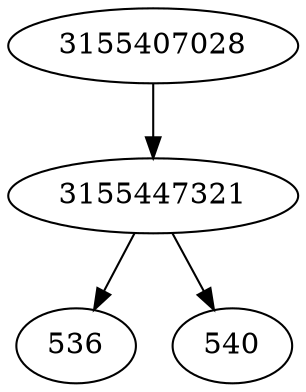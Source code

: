 strict digraph  {
536;
3155447321;
3155407028;
540;
3155447321 -> 540;
3155447321 -> 536;
3155407028 -> 3155447321;
}
